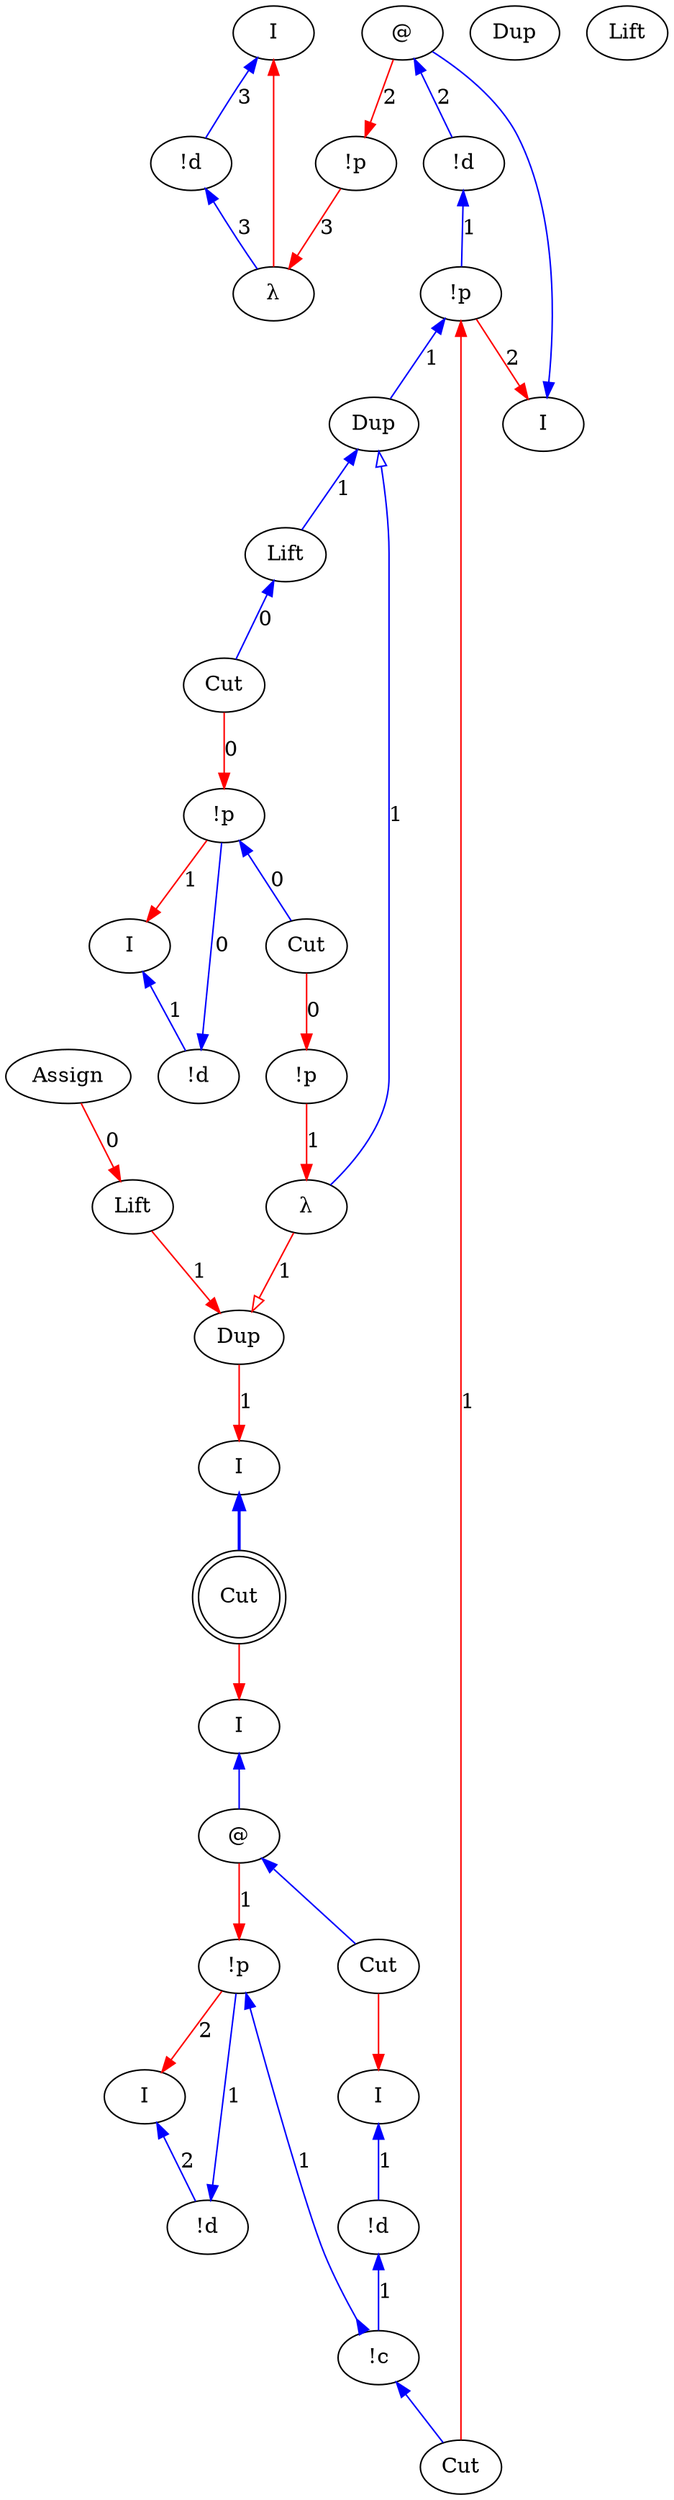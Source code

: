 digraph {
rankdir="TB"
"I0" [label="I"]
"!d1" [label="!d"]
"λ2" [label="λ"]
"!p3" [label="!p"]
"I4" [label="I"]
"@5" [label="@"]
"!d6" [label="!d"]
"!p7" [label="!p"]
"I8" [label="I"]
"I9" [label="I"]
"!d10" [label="!d"]
"!p11" [label="!p"]
"I12" [label="I"]
"@13" [label="@"]
"I14" [label="I"]
"!d15" [label="!d"]
"Cut16" [label="Cut"]
"!c17" [label="!c"]
"I18" [label="I"]
"!d19" [label="!d"]
"!p20" [label="!p"]
"Assign21" [label="Assign"]
"Cut22" [label="Cut"]
"Cut23" [label="Cut",shape=doublecircle]
"!p24" [label="!p"]
"Cut25" [label="Cut"]
"λ26" [label="λ"]
"Dup27" [label="Dup"]
"Dup28" [label="Dup"]
"Dup29" [label="Dup"]
"Lift30" [label="Lift"]
"Lift31" [label="Lift"]
"Lift32" [label="Lift"]
"Cut33" [label="Cut"]
"Dup28" -> "Lift31"[color=blue,weight=1,tooltip="h101",label="1",arrowtail=normal,arrowhead=none,dir=both]
"Dup28" -> "λ26"[color=blue,weight=1,tooltip="h105",label="1",arrowtail=onormal,arrowhead=none,dir=both]
"Lift31" -> "Cut33"[color=blue,weight=1,tooltip="h109",label="0",arrowtail=normal,arrowhead=none,dir=both]
"!p7" -> "Dup28"[color=blue,weight=1,tooltip="h34",label="1",arrowtail=normal,arrowhead=none,dir=both]
"!d6" -> "!p7"[color=blue,weight=1,tooltip="hf65",label="1",arrowtail=normal,arrowhead=none,dir=both]
"!d1" -> "λ2"[color=blue,weight=1,tooltip="i81",label="3",arrowtail=normal,arrowhead=none,dir=both]
"I0" -> "!d1"[color=blue,weight=1,tooltip="iret84",label="3",arrowtail=normal,arrowhead=none,dir=both]
"I12" -> "@13"[color=blue,weight=1,tooltip="lret53",arrowtail=normal,arrowhead=none,dir=both]
"I8" -> "Cut23"[color=blue,weight=1,tooltip="lret62",arrowtail=normal,arrowhead=none,penwidth=2,dir=both]
"I4" -> "@5"[color=blue,weight=1,tooltip="lret75",arrowtail=normal,arrowhead=none,dir=both]
"@13" -> "Cut16"[color=blue,weight=1,tooltip="lval48",arrowtail=normal,arrowhead=none,dir=both]
"@5" -> "!d6"[color=blue,weight=1,tooltip="lval70",label="2",arrowtail=normal,arrowhead=none,dir=both]
"Cut33" -> "!p20"[color=red,weight=2,tooltip="newrret18",label="0",arrowhead=normal,arrowtail=none,dir=both]
"@13" -> "!p11"[color=red,weight=2,tooltip="newrret52",label="1",arrowhead=normal,arrowtail=none,dir=both]
"Cut22" -> "!p7"[color=red,weight=2,tooltip="newrret61",label="1",arrowhead=normal,arrowtail=none,dir=both]
"@5" -> "!p3"[color=red,weight=2,tooltip="newrret74",label="2",arrowhead=normal,arrowtail=none,dir=both]
"Cut25" -> "!p24"[color=red,weight=2,tooltip="newrret94",label="0",arrowhead=normal,arrowtail=none,dir=both]
"!p20" -> "I18"[color=red,weight=2,tooltip="newrretf23",label="1",arrowhead=normal,arrowtail=none,dir=both]
"!p11" -> "I9"[color=red,weight=2,tooltip="newrretf57",label="2",arrowhead=normal,arrowtail=none,dir=both]
"!p7" -> "I4"[color=red,weight=2,tooltip="newrretf66",label="2",arrowhead=normal,arrowtail=none,dir=both]
"!p3" -> "λ2"[color=red,weight=2,tooltip="newrretf78",label="3",arrowhead=normal,arrowtail=none,dir=both]
"!p24" -> "λ26"[color=red,weight=2,tooltip="newrretf92",label="1",arrowhead=normal,arrowtail=none,dir=both]
"Lift32" -> "Dup29"[color=red,weight=2,tooltip="ret102",label="1",arrowhead=normal,arrowtail=none,dir=both]
"λ26" -> "Dup29"[color=red,weight=2,tooltip="ret106",label="1",arrowhead=onormal,arrowtail=none,dir=both]
"Assign21" -> "Lift32"[color=red,weight=2,tooltip="ret110",label="0",arrowhead=normal,arrowtail=none,dir=both]
"Dup29" -> "I8"[color=red,weight=2,tooltip="ret35",label="1",arrowhead=normal,arrowtail=none,dir=both]
"Cut23" -> "I12"[color=red,weight=2,tooltip="ret42",arrowhead=normal,arrowtail=none,dir=both]
"λ2" -> "I0"[color=red,weight=2,tooltip="ret82",arrowhead=normal,arrowtail=none,dir=both]
"Cut16" -> "I14"[color=red,weight=2,tooltip="rval49",arrowhead=normal,arrowtail=none,dir=both]
"!p20" -> "Cut25"[color=blue,weight=1,tooltip="xB10",label="0",arrowtail=normal,arrowhead=none,dir=both]
"!d19" -> "!p20"[color=blue,weight=1,tooltip="xBf22",label="0",arrowtail=normal,arrowhead=none,dir=both]
"I18" -> "!d19"[color=blue,weight=1,tooltip="xret26",label="1",arrowtail=normal,arrowhead=none,dir=both]
"!c17" -> "Cut22"[color=blue,weight=1,tooltip="y41",arrowtail=normal,arrowhead=none,dir=both]
"!d15" -> "!c17"[color=blue,weight=1,tooltip="yA43",label="1",arrowtail=normal,arrowhead=none,dir=both]
"!p11" -> "!c17"[color=blue,weight=1,tooltip="yB44",label="1",arrowtail=normal,arrowhead=inv,dir=both]
"!d10" -> "!p11"[color=blue,weight=1,tooltip="yBf56",label="1",arrowtail=normal,arrowhead=none,dir=both]
"I14" -> "!d15"[color=blue,weight=1,tooltip="yret51",label="1",arrowtail=normal,arrowhead=none,dir=both]
"I9" -> "!d10"[color=blue,weight=1,tooltip="yret60",label="2",arrowtail=normal,arrowhead=none,dir=both]
}

